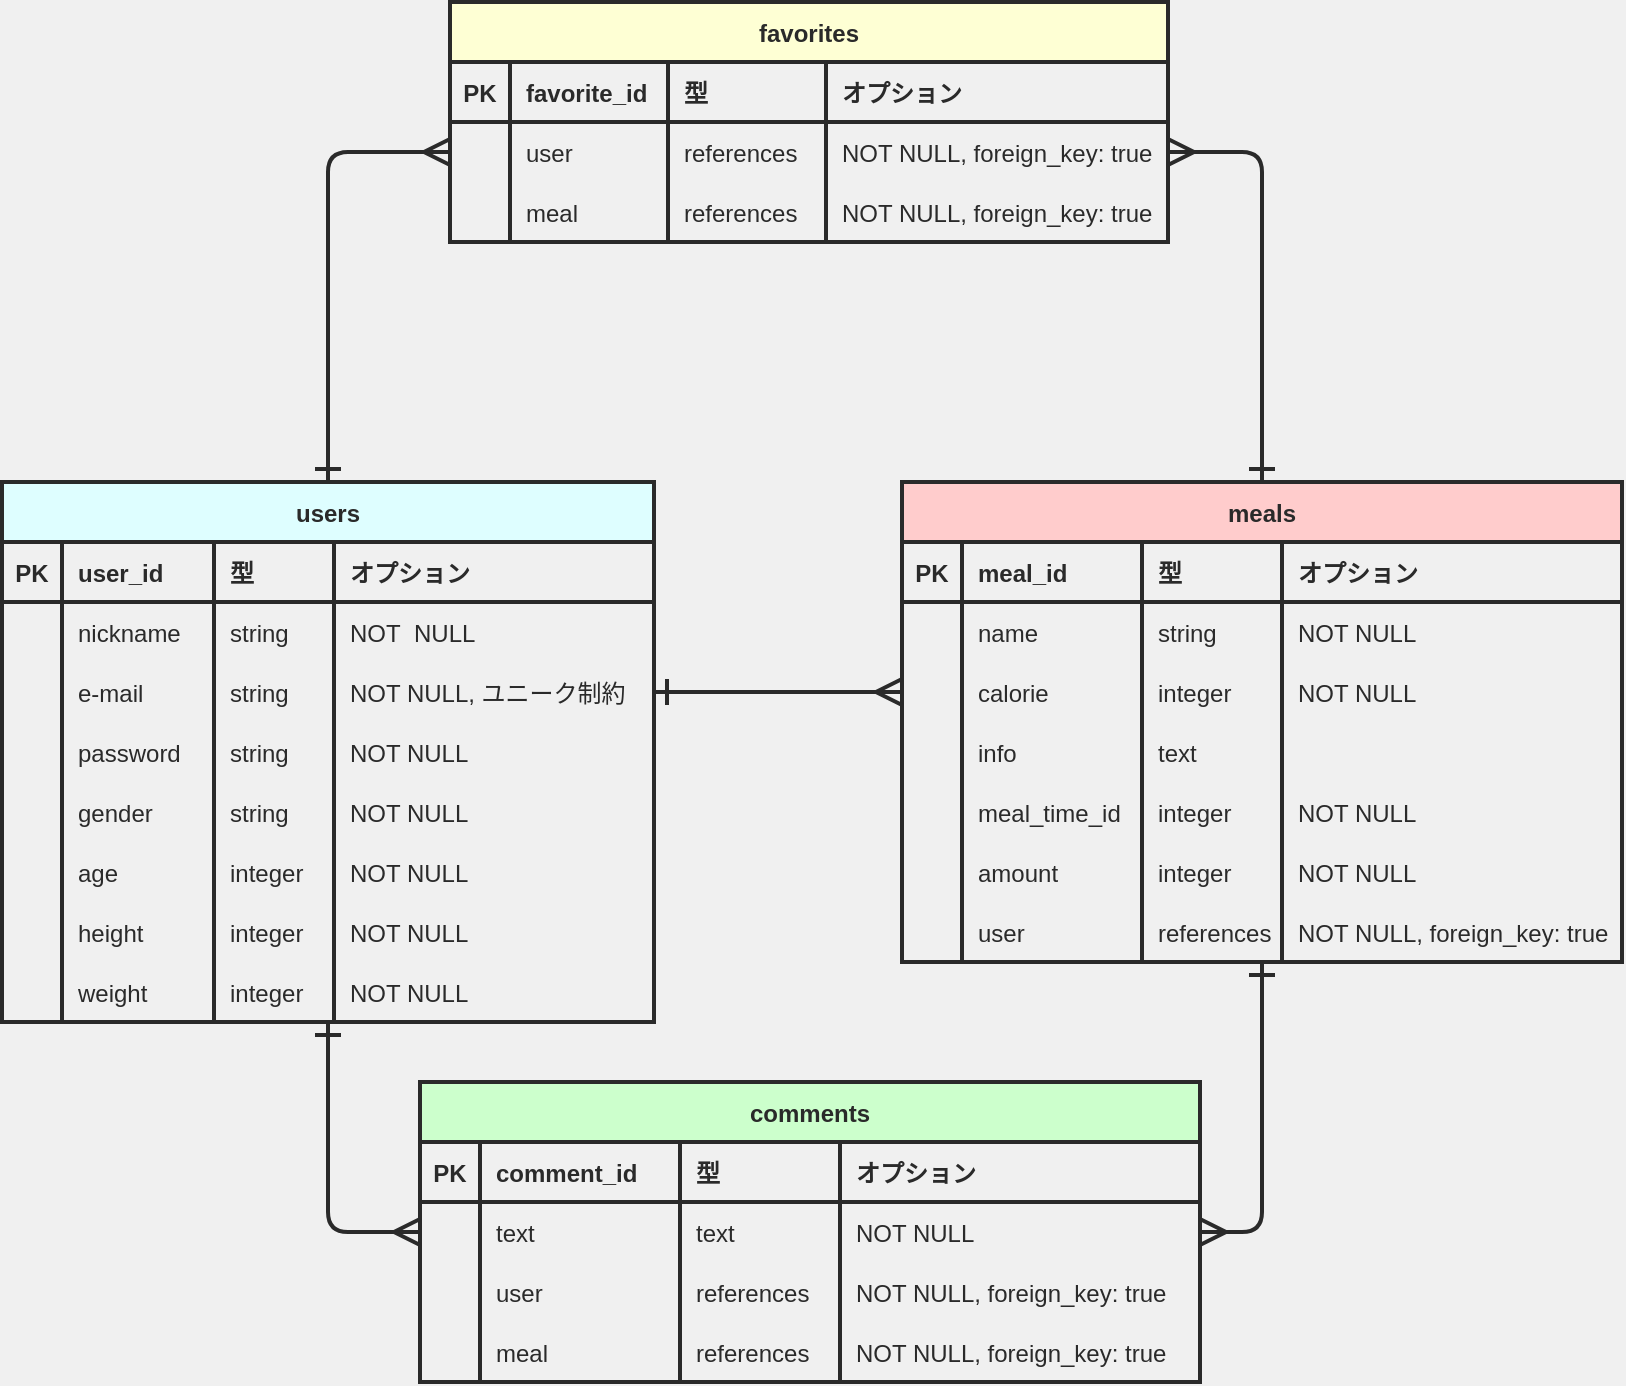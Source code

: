 <mxfile>
    <diagram id="DrynqbHt2Qc845_vZvNC" name="ページ1">
        <mxGraphModel dx="568" dy="580" grid="1" gridSize="10" guides="1" tooltips="1" connect="1" arrows="1" fold="1" page="1" pageScale="1" pageWidth="827" pageHeight="1169" background="#F0F0F0" math="0" shadow="0">
            <root>
                <mxCell id="0"/>
                <mxCell id="1" parent="0"/>
                <mxCell id="2" value="users" style="shape=table;startSize=30;container=1;collapsible=1;childLayout=tableLayout;fixedRows=1;rowLines=0;fontStyle=1;align=center;resizeLast=1;labelBorderColor=none;fontColor=#2A2A2A;strokeColor=#2A2A2A;strokeWidth=2;fillColor=#DEFEFF;" parent="1" vertex="1">
                    <mxGeometry x="10" y="320" width="326" height="270" as="geometry"/>
                </mxCell>
                <mxCell id="3" value="" style="shape=partialRectangle;collapsible=0;dropTarget=0;pointerEvents=0;top=0;left=0;bottom=1;right=0;points=[[0,0.5],[1,0.5]];portConstraint=eastwest;labelBorderColor=none;fontColor=#2A2A2A;fillColor=none;strokeColor=#2A2A2A;strokeWidth=2;" parent="2" vertex="1">
                    <mxGeometry y="30" width="326" height="30" as="geometry"/>
                </mxCell>
                <mxCell id="4" value="PK" style="shape=partialRectangle;connectable=0;top=0;left=0;bottom=0;right=0;fontStyle=1;overflow=hidden;labelBorderColor=none;fontColor=#2A2A2A;fillColor=none;strokeColor=#2A2A2A;strokeWidth=2;" parent="3" vertex="1">
                    <mxGeometry width="30" height="30" as="geometry"/>
                </mxCell>
                <mxCell id="5" value="user_id" style="shape=partialRectangle;connectable=0;top=0;left=0;bottom=0;right=0;align=left;spacingLeft=6;fontStyle=1;overflow=hidden;labelBorderColor=none;fontColor=#2A2A2A;fillColor=none;strokeColor=#2A2A2A;strokeWidth=2;" parent="3" vertex="1">
                    <mxGeometry x="30" width="76" height="30" as="geometry"/>
                </mxCell>
                <mxCell id="31" value="型" style="shape=partialRectangle;connectable=0;top=0;left=0;bottom=0;right=0;align=left;spacingLeft=6;fontStyle=1;overflow=hidden;labelBorderColor=none;fontColor=#2A2A2A;fillColor=none;strokeColor=#2A2A2A;strokeWidth=2;" parent="3" vertex="1">
                    <mxGeometry x="106" width="60" height="30" as="geometry"/>
                </mxCell>
                <mxCell id="24" value="オプション" style="shape=partialRectangle;connectable=0;top=0;left=0;bottom=0;right=0;align=left;spacingLeft=6;fontStyle=1;overflow=hidden;labelBorderColor=none;fontColor=#2A2A2A;fillColor=none;strokeColor=#2A2A2A;strokeWidth=2;" parent="3" vertex="1">
                    <mxGeometry x="166" width="160" height="30" as="geometry"/>
                </mxCell>
                <mxCell id="6" value="" style="shape=partialRectangle;collapsible=0;dropTarget=0;pointerEvents=0;top=0;left=0;bottom=0;right=0;points=[[0,0.5],[1,0.5]];portConstraint=eastwest;labelBorderColor=none;fontColor=#2A2A2A;fillColor=none;strokeColor=#2A2A2A;strokeWidth=2;" parent="2" vertex="1">
                    <mxGeometry y="60" width="326" height="30" as="geometry"/>
                </mxCell>
                <mxCell id="7" value="" style="shape=partialRectangle;connectable=0;top=0;left=0;bottom=0;right=0;editable=1;overflow=hidden;labelBorderColor=none;fontColor=#2A2A2A;fillColor=none;strokeColor=#2A2A2A;strokeWidth=2;" parent="6" vertex="1">
                    <mxGeometry width="30" height="30" as="geometry"/>
                </mxCell>
                <mxCell id="8" value="nickname" style="shape=partialRectangle;connectable=0;top=0;left=0;bottom=0;right=0;align=left;spacingLeft=6;overflow=hidden;labelBorderColor=none;fontColor=#2A2A2A;fillColor=none;strokeColor=#2A2A2A;strokeWidth=2;" parent="6" vertex="1">
                    <mxGeometry x="30" width="76" height="30" as="geometry"/>
                </mxCell>
                <mxCell id="32" value="string" style="shape=partialRectangle;connectable=0;top=0;left=0;bottom=0;right=0;align=left;spacingLeft=6;overflow=hidden;labelBorderColor=none;fontColor=#2A2A2A;fillColor=none;strokeColor=#2A2A2A;strokeWidth=2;" parent="6" vertex="1">
                    <mxGeometry x="106" width="60" height="30" as="geometry"/>
                </mxCell>
                <mxCell id="25" value="NOT  NULL" style="shape=partialRectangle;connectable=0;top=0;left=0;bottom=0;right=0;align=left;spacingLeft=6;overflow=hidden;labelBorderColor=none;fontColor=#2A2A2A;fillColor=none;strokeColor=#2A2A2A;strokeWidth=2;" parent="6" vertex="1">
                    <mxGeometry x="166" width="160" height="30" as="geometry"/>
                </mxCell>
                <mxCell id="15" value="" style="shape=partialRectangle;collapsible=0;dropTarget=0;pointerEvents=0;top=0;left=0;bottom=0;right=0;points=[[0,0.5],[1,0.5]];portConstraint=eastwest;labelBorderColor=none;fontColor=#2A2A2A;fillColor=none;strokeColor=#2A2A2A;strokeWidth=2;" parent="2" vertex="1">
                    <mxGeometry y="90" width="326" height="30" as="geometry"/>
                </mxCell>
                <mxCell id="16" value="" style="shape=partialRectangle;connectable=0;top=0;left=0;bottom=0;right=0;editable=1;overflow=hidden;labelBorderColor=none;fontColor=#2A2A2A;fillColor=none;strokeColor=#2A2A2A;strokeWidth=2;" parent="15" vertex="1">
                    <mxGeometry width="30" height="30" as="geometry"/>
                </mxCell>
                <mxCell id="17" value="e-mail" style="shape=partialRectangle;connectable=0;top=0;left=0;bottom=0;right=0;align=left;spacingLeft=6;overflow=hidden;labelBorderColor=none;fontColor=#2A2A2A;fillColor=none;strokeColor=#2A2A2A;strokeWidth=2;" parent="15" vertex="1">
                    <mxGeometry x="30" width="76" height="30" as="geometry"/>
                </mxCell>
                <mxCell id="33" value="string " style="shape=partialRectangle;connectable=0;top=0;left=0;bottom=0;right=0;align=left;spacingLeft=6;overflow=hidden;labelBorderColor=none;fontColor=#2A2A2A;fillColor=none;strokeColor=#2A2A2A;strokeWidth=2;" parent="15" vertex="1">
                    <mxGeometry x="106" width="60" height="30" as="geometry"/>
                </mxCell>
                <mxCell id="26" value="NOT NULL, ユニーク制約" style="shape=partialRectangle;connectable=0;top=0;left=0;bottom=0;right=0;align=left;spacingLeft=6;overflow=hidden;labelBorderColor=none;fontColor=#2A2A2A;fillColor=none;strokeColor=#2A2A2A;strokeWidth=2;" parent="15" vertex="1">
                    <mxGeometry x="166" width="160" height="30" as="geometry"/>
                </mxCell>
                <mxCell id="9" value="" style="shape=partialRectangle;collapsible=0;dropTarget=0;pointerEvents=0;top=0;left=0;bottom=0;right=0;points=[[0,0.5],[1,0.5]];portConstraint=eastwest;labelBorderColor=none;fontColor=#2A2A2A;fillColor=none;strokeColor=#2A2A2A;strokeWidth=2;" parent="2" vertex="1">
                    <mxGeometry y="120" width="326" height="30" as="geometry"/>
                </mxCell>
                <mxCell id="10" value="" style="shape=partialRectangle;connectable=0;top=0;left=0;bottom=0;right=0;editable=1;overflow=hidden;labelBorderColor=none;fontColor=#2A2A2A;fillColor=none;strokeColor=#2A2A2A;strokeWidth=2;" parent="9" vertex="1">
                    <mxGeometry width="30" height="30" as="geometry"/>
                </mxCell>
                <mxCell id="11" value="password" style="shape=partialRectangle;connectable=0;top=0;left=0;bottom=0;right=0;align=left;spacingLeft=6;overflow=hidden;labelBorderColor=none;fontColor=#2A2A2A;fillColor=none;strokeColor=#2A2A2A;strokeWidth=2;" parent="9" vertex="1">
                    <mxGeometry x="30" width="76" height="30" as="geometry"/>
                </mxCell>
                <mxCell id="34" value="string" style="shape=partialRectangle;connectable=0;top=0;left=0;bottom=0;right=0;align=left;spacingLeft=6;overflow=hidden;labelBorderColor=none;fontColor=#2A2A2A;fillColor=none;strokeColor=#2A2A2A;strokeWidth=2;" parent="9" vertex="1">
                    <mxGeometry x="106" width="60" height="30" as="geometry"/>
                </mxCell>
                <mxCell id="27" value="NOT NULL" style="shape=partialRectangle;connectable=0;top=0;left=0;bottom=0;right=0;align=left;spacingLeft=6;overflow=hidden;labelBorderColor=none;fontColor=#2A2A2A;fillColor=none;strokeColor=#2A2A2A;strokeWidth=2;" parent="9" vertex="1">
                    <mxGeometry x="166" width="160" height="30" as="geometry"/>
                </mxCell>
                <mxCell id="21" value="" style="shape=partialRectangle;collapsible=0;dropTarget=0;pointerEvents=0;top=0;left=0;bottom=0;right=0;points=[[0,0.5],[1,0.5]];portConstraint=eastwest;labelBorderColor=none;fontColor=#2A2A2A;fillColor=none;strokeColor=#2A2A2A;strokeWidth=2;" parent="2" vertex="1">
                    <mxGeometry y="150" width="326" height="30" as="geometry"/>
                </mxCell>
                <mxCell id="22" value="" style="shape=partialRectangle;connectable=0;top=0;left=0;bottom=0;right=0;editable=1;overflow=hidden;labelBorderColor=none;fontColor=#2A2A2A;fillColor=none;strokeColor=#2A2A2A;strokeWidth=2;" parent="21" vertex="1">
                    <mxGeometry width="30" height="30" as="geometry"/>
                </mxCell>
                <mxCell id="23" value="gender" style="shape=partialRectangle;connectable=0;top=0;left=0;bottom=0;right=0;align=left;spacingLeft=6;overflow=hidden;labelBorderColor=none;fontColor=#2A2A2A;fillColor=none;strokeColor=#2A2A2A;strokeWidth=2;" parent="21" vertex="1">
                    <mxGeometry x="30" width="76" height="30" as="geometry"/>
                </mxCell>
                <mxCell id="35" value="string" style="shape=partialRectangle;connectable=0;top=0;left=0;bottom=0;right=0;align=left;spacingLeft=6;overflow=hidden;labelBorderColor=none;fontColor=#2A2A2A;fillColor=none;strokeColor=#2A2A2A;strokeWidth=2;" parent="21" vertex="1">
                    <mxGeometry x="106" width="60" height="30" as="geometry"/>
                </mxCell>
                <mxCell id="28" value="NOT NULL" style="shape=partialRectangle;connectable=0;top=0;left=0;bottom=0;right=0;align=left;spacingLeft=6;overflow=hidden;labelBorderColor=none;fontColor=#2A2A2A;fillColor=none;strokeColor=#2A2A2A;strokeWidth=2;" parent="21" vertex="1">
                    <mxGeometry x="166" width="160" height="30" as="geometry"/>
                </mxCell>
                <mxCell id="112" value="" style="shape=partialRectangle;collapsible=0;dropTarget=0;pointerEvents=0;top=0;left=0;bottom=0;right=0;points=[[0,0.5],[1,0.5]];portConstraint=eastwest;labelBorderColor=none;fontColor=#2A2A2A;fillColor=none;strokeColor=#2A2A2A;strokeWidth=2;" parent="2" vertex="1">
                    <mxGeometry y="180" width="326" height="30" as="geometry"/>
                </mxCell>
                <mxCell id="113" value="" style="shape=partialRectangle;connectable=0;top=0;left=0;bottom=0;right=0;editable=1;overflow=hidden;labelBorderColor=none;fontColor=#2A2A2A;fillColor=none;strokeColor=#2A2A2A;strokeWidth=2;" parent="112" vertex="1">
                    <mxGeometry width="30" height="30" as="geometry"/>
                </mxCell>
                <mxCell id="114" value="age" style="shape=partialRectangle;connectable=0;top=0;left=0;bottom=0;right=0;align=left;spacingLeft=6;overflow=hidden;labelBorderColor=none;fontColor=#2A2A2A;fillColor=none;strokeColor=#2A2A2A;strokeWidth=2;" parent="112" vertex="1">
                    <mxGeometry x="30" width="76" height="30" as="geometry"/>
                </mxCell>
                <mxCell id="115" value="integer" style="shape=partialRectangle;connectable=0;top=0;left=0;bottom=0;right=0;align=left;spacingLeft=6;overflow=hidden;labelBorderColor=none;fontColor=#2A2A2A;fillColor=none;strokeColor=#2A2A2A;strokeWidth=2;" parent="112" vertex="1">
                    <mxGeometry x="106" width="60" height="30" as="geometry"/>
                </mxCell>
                <mxCell id="116" value="NOT NULL" style="shape=partialRectangle;connectable=0;top=0;left=0;bottom=0;right=0;align=left;spacingLeft=6;overflow=hidden;labelBorderColor=none;fontColor=#2A2A2A;fillColor=none;strokeColor=#2A2A2A;strokeWidth=2;" parent="112" vertex="1">
                    <mxGeometry x="166" width="160" height="30" as="geometry"/>
                </mxCell>
                <mxCell id="12" value="" style="shape=partialRectangle;collapsible=0;dropTarget=0;pointerEvents=0;top=0;left=0;bottom=0;right=0;points=[[0,0.5],[1,0.5]];portConstraint=eastwest;labelBorderColor=none;fontColor=#2A2A2A;fillColor=none;strokeColor=#2A2A2A;strokeWidth=2;" parent="2" vertex="1">
                    <mxGeometry y="210" width="326" height="30" as="geometry"/>
                </mxCell>
                <mxCell id="13" value="" style="shape=partialRectangle;connectable=0;top=0;left=0;bottom=0;right=0;editable=1;overflow=hidden;labelBorderColor=none;fontColor=#2A2A2A;fillColor=none;strokeColor=#2A2A2A;strokeWidth=2;" parent="12" vertex="1">
                    <mxGeometry width="30" height="30" as="geometry"/>
                </mxCell>
                <mxCell id="14" value="height" style="shape=partialRectangle;connectable=0;top=0;left=0;bottom=0;right=0;align=left;spacingLeft=6;overflow=hidden;labelBorderColor=none;fontColor=#2A2A2A;fillColor=none;strokeColor=#2A2A2A;strokeWidth=2;" parent="12" vertex="1">
                    <mxGeometry x="30" width="76" height="30" as="geometry"/>
                </mxCell>
                <mxCell id="36" value="integer" style="shape=partialRectangle;connectable=0;top=0;left=0;bottom=0;right=0;align=left;spacingLeft=6;overflow=hidden;labelBorderColor=none;fontColor=#2A2A2A;fillColor=none;strokeColor=#2A2A2A;strokeWidth=2;" parent="12" vertex="1">
                    <mxGeometry x="106" width="60" height="30" as="geometry"/>
                </mxCell>
                <mxCell id="29" value="NOT NULL" style="shape=partialRectangle;connectable=0;top=0;left=0;bottom=0;right=0;align=left;spacingLeft=6;overflow=hidden;labelBorderColor=none;fontColor=#2A2A2A;fillColor=none;strokeColor=#2A2A2A;strokeWidth=2;" parent="12" vertex="1">
                    <mxGeometry x="166" width="160" height="30" as="geometry"/>
                </mxCell>
                <mxCell id="18" value="" style="shape=partialRectangle;collapsible=0;dropTarget=0;pointerEvents=0;top=0;left=0;bottom=0;right=0;points=[[0,0.5],[1,0.5]];portConstraint=eastwest;labelBorderColor=none;fontColor=#2A2A2A;fillColor=none;strokeColor=#2A2A2A;strokeWidth=2;" parent="2" vertex="1">
                    <mxGeometry y="240" width="326" height="30" as="geometry"/>
                </mxCell>
                <mxCell id="19" value="" style="shape=partialRectangle;connectable=0;top=0;left=0;bottom=0;right=0;editable=1;overflow=hidden;labelBorderColor=none;fontColor=#2A2A2A;fillColor=none;strokeColor=#2A2A2A;strokeWidth=2;" parent="18" vertex="1">
                    <mxGeometry width="30" height="30" as="geometry"/>
                </mxCell>
                <mxCell id="20" value="weight" style="shape=partialRectangle;connectable=0;top=0;left=0;bottom=0;right=0;align=left;spacingLeft=6;overflow=hidden;labelBorderColor=none;fontColor=#2A2A2A;fillColor=none;strokeColor=#2A2A2A;strokeWidth=2;" parent="18" vertex="1">
                    <mxGeometry x="30" width="76" height="30" as="geometry"/>
                </mxCell>
                <mxCell id="37" value="integer" style="shape=partialRectangle;connectable=0;top=0;left=0;bottom=0;right=0;align=left;spacingLeft=6;overflow=hidden;labelBorderColor=none;fontColor=#2A2A2A;fillColor=none;strokeColor=#2A2A2A;strokeWidth=2;" parent="18" vertex="1">
                    <mxGeometry x="106" width="60" height="30" as="geometry"/>
                </mxCell>
                <mxCell id="30" value="NOT NULL" style="shape=partialRectangle;connectable=0;top=0;left=0;bottom=0;right=0;align=left;spacingLeft=6;overflow=hidden;labelBorderColor=none;fontColor=#2A2A2A;fillColor=none;strokeColor=#2A2A2A;strokeWidth=2;" parent="18" vertex="1">
                    <mxGeometry x="166" width="160" height="30" as="geometry"/>
                </mxCell>
                <mxCell id="38" value="meals" style="shape=table;startSize=30;container=1;collapsible=1;childLayout=tableLayout;fixedRows=1;rowLines=0;fontStyle=1;align=center;resizeLast=1;fontColor=#2A2A2A;strokeColor=#2A2A2A;strokeWidth=2;fillColor=#FFCCCC;" parent="1" vertex="1">
                    <mxGeometry x="460" y="320" width="360" height="240" as="geometry"/>
                </mxCell>
                <mxCell id="39" value="" style="shape=partialRectangle;collapsible=0;dropTarget=0;pointerEvents=0;top=0;left=0;bottom=1;right=0;points=[[0,0.5],[1,0.5]];portConstraint=eastwest;fontColor=#2A2A2A;fillColor=none;strokeColor=#2A2A2A;strokeWidth=2;" parent="38" vertex="1">
                    <mxGeometry y="30" width="360" height="30" as="geometry"/>
                </mxCell>
                <mxCell id="40" value="PK" style="shape=partialRectangle;connectable=0;top=0;left=0;bottom=0;right=0;fontStyle=1;overflow=hidden;fontColor=#2A2A2A;fillColor=none;strokeColor=#2A2A2A;strokeWidth=2;" parent="39" vertex="1">
                    <mxGeometry width="30" height="30" as="geometry"/>
                </mxCell>
                <mxCell id="41" value="meal_id" style="shape=partialRectangle;connectable=0;top=0;left=0;bottom=0;right=0;align=left;spacingLeft=6;fontStyle=1;overflow=hidden;fontColor=#2A2A2A;fillColor=none;strokeColor=#2A2A2A;strokeWidth=2;" parent="39" vertex="1">
                    <mxGeometry x="30" width="90" height="30" as="geometry"/>
                </mxCell>
                <mxCell id="54" value="型" style="shape=partialRectangle;connectable=0;top=0;left=0;bottom=0;right=0;align=left;spacingLeft=6;fontStyle=1;overflow=hidden;fontColor=#2A2A2A;fillColor=none;strokeColor=#2A2A2A;strokeWidth=2;" parent="39" vertex="1">
                    <mxGeometry x="120" width="70" height="30" as="geometry"/>
                </mxCell>
                <mxCell id="59" value="オプション" style="shape=partialRectangle;connectable=0;top=0;left=0;bottom=0;right=0;align=left;spacingLeft=6;fontStyle=1;overflow=hidden;fontColor=#2A2A2A;fillColor=none;strokeColor=#2A2A2A;strokeWidth=2;" parent="39" vertex="1">
                    <mxGeometry x="190" width="170" height="30" as="geometry"/>
                </mxCell>
                <mxCell id="42" value="" style="shape=partialRectangle;collapsible=0;dropTarget=0;pointerEvents=0;top=0;left=0;bottom=0;right=0;points=[[0,0.5],[1,0.5]];portConstraint=eastwest;fontColor=#2A2A2A;fillColor=none;strokeColor=#2A2A2A;strokeWidth=2;" parent="38" vertex="1">
                    <mxGeometry y="60" width="360" height="30" as="geometry"/>
                </mxCell>
                <mxCell id="43" value="" style="shape=partialRectangle;connectable=0;top=0;left=0;bottom=0;right=0;editable=1;overflow=hidden;fontColor=#2A2A2A;fillColor=none;strokeColor=#2A2A2A;strokeWidth=2;" parent="42" vertex="1">
                    <mxGeometry width="30" height="30" as="geometry"/>
                </mxCell>
                <mxCell id="44" value="name" style="shape=partialRectangle;connectable=0;top=0;left=0;bottom=0;right=0;align=left;spacingLeft=6;overflow=hidden;fontColor=#2A2A2A;fillColor=none;strokeColor=#2A2A2A;strokeWidth=2;" parent="42" vertex="1">
                    <mxGeometry x="30" width="90" height="30" as="geometry"/>
                </mxCell>
                <mxCell id="55" value="string" style="shape=partialRectangle;connectable=0;top=0;left=0;bottom=0;right=0;align=left;spacingLeft=6;overflow=hidden;fontColor=#2A2A2A;fillColor=none;strokeColor=#2A2A2A;strokeWidth=2;" parent="42" vertex="1">
                    <mxGeometry x="120" width="70" height="30" as="geometry"/>
                </mxCell>
                <mxCell id="60" value="NOT NULL" style="shape=partialRectangle;connectable=0;top=0;left=0;bottom=0;right=0;align=left;spacingLeft=6;overflow=hidden;fontColor=#2A2A2A;fillColor=none;strokeColor=#2A2A2A;strokeWidth=2;" parent="42" vertex="1">
                    <mxGeometry x="190" width="170" height="30" as="geometry"/>
                </mxCell>
                <mxCell id="45" value="" style="shape=partialRectangle;collapsible=0;dropTarget=0;pointerEvents=0;top=0;left=0;bottom=0;right=0;points=[[0,0.5],[1,0.5]];portConstraint=eastwest;fontColor=#2A2A2A;fillColor=none;strokeColor=#2A2A2A;strokeWidth=2;" parent="38" vertex="1">
                    <mxGeometry y="90" width="360" height="30" as="geometry"/>
                </mxCell>
                <mxCell id="46" value="" style="shape=partialRectangle;connectable=0;top=0;left=0;bottom=0;right=0;editable=1;overflow=hidden;fontColor=#2A2A2A;fillColor=none;strokeColor=#2A2A2A;strokeWidth=2;" parent="45" vertex="1">
                    <mxGeometry width="30" height="30" as="geometry"/>
                </mxCell>
                <mxCell id="47" value="calorie" style="shape=partialRectangle;connectable=0;top=0;left=0;bottom=0;right=0;align=left;spacingLeft=6;overflow=hidden;fontColor=#2A2A2A;fillColor=none;strokeColor=#2A2A2A;strokeWidth=2;" parent="45" vertex="1">
                    <mxGeometry x="30" width="90" height="30" as="geometry"/>
                </mxCell>
                <mxCell id="56" value="integer" style="shape=partialRectangle;connectable=0;top=0;left=0;bottom=0;right=0;align=left;spacingLeft=6;overflow=hidden;fontColor=#2A2A2A;fillColor=none;strokeColor=#2A2A2A;strokeWidth=2;" parent="45" vertex="1">
                    <mxGeometry x="120" width="70" height="30" as="geometry"/>
                </mxCell>
                <mxCell id="61" value="NOT NULL" style="shape=partialRectangle;connectable=0;top=0;left=0;bottom=0;right=0;align=left;spacingLeft=6;overflow=hidden;fontColor=#2A2A2A;fillColor=none;strokeColor=#2A2A2A;strokeWidth=2;" parent="45" vertex="1">
                    <mxGeometry x="190" width="170" height="30" as="geometry"/>
                </mxCell>
                <mxCell id="48" value="" style="shape=partialRectangle;collapsible=0;dropTarget=0;pointerEvents=0;top=0;left=0;bottom=0;right=0;points=[[0,0.5],[1,0.5]];portConstraint=eastwest;fontColor=#2A2A2A;fillColor=none;strokeColor=#2A2A2A;strokeWidth=2;" parent="38" vertex="1">
                    <mxGeometry y="120" width="360" height="30" as="geometry"/>
                </mxCell>
                <mxCell id="49" value="" style="shape=partialRectangle;connectable=0;top=0;left=0;bottom=0;right=0;editable=1;overflow=hidden;fontColor=#2A2A2A;fillColor=none;strokeColor=#2A2A2A;strokeWidth=2;" parent="48" vertex="1">
                    <mxGeometry width="30" height="30" as="geometry"/>
                </mxCell>
                <mxCell id="50" value="info" style="shape=partialRectangle;connectable=0;top=0;left=0;bottom=0;right=0;align=left;spacingLeft=6;overflow=hidden;fontColor=#2A2A2A;fillColor=none;strokeColor=#2A2A2A;strokeWidth=2;" parent="48" vertex="1">
                    <mxGeometry x="30" width="90" height="30" as="geometry"/>
                </mxCell>
                <mxCell id="57" value="text" style="shape=partialRectangle;connectable=0;top=0;left=0;bottom=0;right=0;align=left;spacingLeft=6;overflow=hidden;fontColor=#2A2A2A;fillColor=none;strokeColor=#2A2A2A;strokeWidth=2;" parent="48" vertex="1">
                    <mxGeometry x="120" width="70" height="30" as="geometry"/>
                </mxCell>
                <mxCell id="62" value="" style="shape=partialRectangle;connectable=0;top=0;left=0;bottom=0;right=0;align=left;spacingLeft=6;overflow=hidden;fontColor=#2A2A2A;fillColor=none;strokeColor=#2A2A2A;strokeWidth=2;" parent="48" vertex="1">
                    <mxGeometry x="190" width="170" height="30" as="geometry"/>
                </mxCell>
                <mxCell id="117" value="" style="shape=partialRectangle;collapsible=0;dropTarget=0;pointerEvents=0;top=0;left=0;bottom=0;right=0;points=[[0,0.5],[1,0.5]];portConstraint=eastwest;fontColor=#2A2A2A;fillColor=none;strokeColor=#2A2A2A;strokeWidth=2;" parent="38" vertex="1">
                    <mxGeometry y="150" width="360" height="30" as="geometry"/>
                </mxCell>
                <mxCell id="118" value="" style="shape=partialRectangle;connectable=0;top=0;left=0;bottom=0;right=0;editable=1;overflow=hidden;fontColor=#2A2A2A;fillColor=none;strokeColor=#2A2A2A;strokeWidth=2;" parent="117" vertex="1">
                    <mxGeometry width="30" height="30" as="geometry"/>
                </mxCell>
                <mxCell id="119" value="meal_time_id" style="shape=partialRectangle;connectable=0;top=0;left=0;bottom=0;right=0;align=left;spacingLeft=6;overflow=hidden;fontColor=#2A2A2A;fillColor=none;strokeColor=#2A2A2A;strokeWidth=2;" parent="117" vertex="1">
                    <mxGeometry x="30" width="90" height="30" as="geometry"/>
                </mxCell>
                <mxCell id="120" value="integer" style="shape=partialRectangle;connectable=0;top=0;left=0;bottom=0;right=0;align=left;spacingLeft=6;overflow=hidden;fontColor=#2A2A2A;fillColor=none;strokeColor=#2A2A2A;strokeWidth=2;" parent="117" vertex="1">
                    <mxGeometry x="120" width="70" height="30" as="geometry"/>
                </mxCell>
                <mxCell id="121" value="NOT NULL" style="shape=partialRectangle;connectable=0;top=0;left=0;bottom=0;right=0;align=left;spacingLeft=6;overflow=hidden;fontColor=#2A2A2A;fillColor=none;strokeColor=#2A2A2A;strokeWidth=2;" parent="117" vertex="1">
                    <mxGeometry x="190" width="170" height="30" as="geometry"/>
                </mxCell>
                <mxCell id="122" value="" style="shape=partialRectangle;collapsible=0;dropTarget=0;pointerEvents=0;top=0;left=0;bottom=0;right=0;points=[[0,0.5],[1,0.5]];portConstraint=eastwest;fontColor=#2A2A2A;fillColor=none;strokeColor=#2A2A2A;strokeWidth=2;" parent="38" vertex="1">
                    <mxGeometry y="180" width="360" height="30" as="geometry"/>
                </mxCell>
                <mxCell id="123" value="" style="shape=partialRectangle;connectable=0;top=0;left=0;bottom=0;right=0;editable=1;overflow=hidden;fontColor=#2A2A2A;fillColor=none;strokeColor=#2A2A2A;strokeWidth=2;" parent="122" vertex="1">
                    <mxGeometry width="30" height="30" as="geometry"/>
                </mxCell>
                <mxCell id="124" value="amount" style="shape=partialRectangle;connectable=0;top=0;left=0;bottom=0;right=0;align=left;spacingLeft=6;overflow=hidden;fontColor=#2A2A2A;fillColor=none;strokeColor=#2A2A2A;strokeWidth=2;" parent="122" vertex="1">
                    <mxGeometry x="30" width="90" height="30" as="geometry"/>
                </mxCell>
                <mxCell id="125" value="integer" style="shape=partialRectangle;connectable=0;top=0;left=0;bottom=0;right=0;align=left;spacingLeft=6;overflow=hidden;fontColor=#2A2A2A;fillColor=none;strokeColor=#2A2A2A;strokeWidth=2;" parent="122" vertex="1">
                    <mxGeometry x="120" width="70" height="30" as="geometry"/>
                </mxCell>
                <mxCell id="126" value="NOT NULL" style="shape=partialRectangle;connectable=0;top=0;left=0;bottom=0;right=0;align=left;spacingLeft=6;overflow=hidden;fontColor=#2A2A2A;fillColor=none;strokeColor=#2A2A2A;strokeWidth=2;" parent="122" vertex="1">
                    <mxGeometry x="190" width="170" height="30" as="geometry"/>
                </mxCell>
                <mxCell id="51" value="" style="shape=partialRectangle;collapsible=0;dropTarget=0;pointerEvents=0;top=0;left=0;bottom=0;right=0;points=[[0,0.5],[1,0.5]];portConstraint=eastwest;fontColor=#2A2A2A;fillColor=none;strokeColor=#2A2A2A;strokeWidth=2;" parent="38" vertex="1">
                    <mxGeometry y="210" width="360" height="30" as="geometry"/>
                </mxCell>
                <mxCell id="52" value="" style="shape=partialRectangle;connectable=0;top=0;left=0;bottom=0;right=0;editable=1;overflow=hidden;fontColor=#2A2A2A;fillColor=none;strokeColor=#2A2A2A;strokeWidth=2;" parent="51" vertex="1">
                    <mxGeometry width="30" height="30" as="geometry"/>
                </mxCell>
                <mxCell id="53" value="user" style="shape=partialRectangle;connectable=0;top=0;left=0;bottom=0;right=0;align=left;spacingLeft=6;overflow=hidden;fontColor=#2A2A2A;fillColor=none;strokeColor=#2A2A2A;strokeWidth=2;" parent="51" vertex="1">
                    <mxGeometry x="30" width="90" height="30" as="geometry"/>
                </mxCell>
                <mxCell id="58" value="references" style="shape=partialRectangle;connectable=0;top=0;left=0;bottom=0;right=0;align=left;spacingLeft=6;overflow=hidden;fontColor=#2A2A2A;fillColor=none;strokeColor=#2A2A2A;strokeWidth=2;" parent="51" vertex="1">
                    <mxGeometry x="120" width="70" height="30" as="geometry"/>
                </mxCell>
                <mxCell id="63" value="NOT NULL, foreign_key: true" style="shape=partialRectangle;connectable=0;top=0;left=0;bottom=0;right=0;align=left;spacingLeft=6;overflow=hidden;fontColor=#2A2A2A;fillColor=none;strokeColor=#2A2A2A;strokeWidth=2;" parent="51" vertex="1">
                    <mxGeometry x="190" width="170" height="30" as="geometry"/>
                </mxCell>
                <mxCell id="64" value="comments" style="shape=table;startSize=30;container=1;collapsible=1;childLayout=tableLayout;fixedRows=1;rowLines=0;fontStyle=1;align=center;resizeLast=1;fontColor=#2A2A2A;strokeColor=#2A2A2A;strokeWidth=2;fillColor=#CCFFCC;" parent="1" vertex="1">
                    <mxGeometry x="219" y="620" width="390" height="150" as="geometry"/>
                </mxCell>
                <mxCell id="65" value="" style="shape=partialRectangle;collapsible=0;dropTarget=0;pointerEvents=0;top=0;left=0;bottom=1;right=0;points=[[0,0.5],[1,0.5]];portConstraint=eastwest;fontColor=#2A2A2A;fillColor=none;strokeColor=#2A2A2A;strokeWidth=2;" parent="64" vertex="1">
                    <mxGeometry y="30" width="390" height="30" as="geometry"/>
                </mxCell>
                <mxCell id="66" value="PK" style="shape=partialRectangle;connectable=0;top=0;left=0;bottom=0;right=0;fontStyle=1;overflow=hidden;fontColor=#2A2A2A;fillColor=none;strokeColor=#2A2A2A;strokeWidth=2;" parent="65" vertex="1">
                    <mxGeometry width="30" height="30" as="geometry"/>
                </mxCell>
                <mxCell id="67" value="comment_id" style="shape=partialRectangle;connectable=0;top=0;left=0;bottom=0;right=0;align=left;spacingLeft=6;fontStyle=1;overflow=hidden;fontColor=#2A2A2A;fillColor=none;strokeColor=#2A2A2A;strokeWidth=2;" parent="65" vertex="1">
                    <mxGeometry x="30" width="100" height="30" as="geometry"/>
                </mxCell>
                <mxCell id="81" value="型" style="shape=partialRectangle;connectable=0;top=0;left=0;bottom=0;right=0;align=left;spacingLeft=6;fontStyle=1;overflow=hidden;fontColor=#2A2A2A;fillColor=none;strokeColor=#2A2A2A;strokeWidth=2;" parent="65" vertex="1">
                    <mxGeometry x="130" width="80" height="30" as="geometry"/>
                </mxCell>
                <mxCell id="77" value="オプション" style="shape=partialRectangle;connectable=0;top=0;left=0;bottom=0;right=0;align=left;spacingLeft=6;fontStyle=1;overflow=hidden;fontColor=#2A2A2A;fillColor=none;strokeColor=#2A2A2A;strokeWidth=2;" parent="65" vertex="1">
                    <mxGeometry x="210" width="180" height="30" as="geometry"/>
                </mxCell>
                <mxCell id="68" value="" style="shape=partialRectangle;collapsible=0;dropTarget=0;pointerEvents=0;top=0;left=0;bottom=0;right=0;points=[[0,0.5],[1,0.5]];portConstraint=eastwest;fontColor=#2A2A2A;fillColor=none;strokeColor=#2A2A2A;strokeWidth=2;" parent="64" vertex="1">
                    <mxGeometry y="60" width="390" height="30" as="geometry"/>
                </mxCell>
                <mxCell id="69" value="" style="shape=partialRectangle;connectable=0;top=0;left=0;bottom=0;right=0;editable=1;overflow=hidden;fontColor=#2A2A2A;fillColor=none;strokeColor=#2A2A2A;strokeWidth=2;" parent="68" vertex="1">
                    <mxGeometry width="30" height="30" as="geometry"/>
                </mxCell>
                <mxCell id="70" value="text" style="shape=partialRectangle;connectable=0;top=0;left=0;bottom=0;right=0;align=left;spacingLeft=6;overflow=hidden;fontColor=#2A2A2A;fillColor=none;strokeColor=#2A2A2A;strokeWidth=2;" parent="68" vertex="1">
                    <mxGeometry x="30" width="100" height="30" as="geometry"/>
                </mxCell>
                <mxCell id="82" value="text" style="shape=partialRectangle;connectable=0;top=0;left=0;bottom=0;right=0;align=left;spacingLeft=6;overflow=hidden;fontColor=#2A2A2A;fillColor=none;strokeColor=#2A2A2A;strokeWidth=2;" parent="68" vertex="1">
                    <mxGeometry x="130" width="80" height="30" as="geometry"/>
                </mxCell>
                <mxCell id="78" value="NOT NULL" style="shape=partialRectangle;connectable=0;top=0;left=0;bottom=0;right=0;align=left;spacingLeft=6;overflow=hidden;fontColor=#2A2A2A;fillColor=none;strokeColor=#2A2A2A;strokeWidth=2;" parent="68" vertex="1">
                    <mxGeometry x="210" width="180" height="30" as="geometry"/>
                </mxCell>
                <mxCell id="71" value="" style="shape=partialRectangle;collapsible=0;dropTarget=0;pointerEvents=0;top=0;left=0;bottom=0;right=0;points=[[0,0.5],[1,0.5]];portConstraint=eastwest;fontColor=#2A2A2A;fillColor=none;strokeColor=#2A2A2A;strokeWidth=2;" parent="64" vertex="1">
                    <mxGeometry y="90" width="390" height="30" as="geometry"/>
                </mxCell>
                <mxCell id="72" value="" style="shape=partialRectangle;connectable=0;top=0;left=0;bottom=0;right=0;editable=1;overflow=hidden;fontColor=#2A2A2A;fillColor=none;strokeColor=#2A2A2A;strokeWidth=2;" parent="71" vertex="1">
                    <mxGeometry width="30" height="30" as="geometry"/>
                </mxCell>
                <mxCell id="73" value="user" style="shape=partialRectangle;connectable=0;top=0;left=0;bottom=0;right=0;align=left;spacingLeft=6;overflow=hidden;fontColor=#2A2A2A;fillColor=none;strokeColor=#2A2A2A;strokeWidth=2;" parent="71" vertex="1">
                    <mxGeometry x="30" width="100" height="30" as="geometry"/>
                </mxCell>
                <mxCell id="83" value="references" style="shape=partialRectangle;connectable=0;top=0;left=0;bottom=0;right=0;align=left;spacingLeft=6;overflow=hidden;fontColor=#2A2A2A;fillColor=none;strokeColor=#2A2A2A;strokeWidth=2;" parent="71" vertex="1">
                    <mxGeometry x="130" width="80" height="30" as="geometry"/>
                </mxCell>
                <mxCell id="79" value="NOT NULL, foreign_key: true" style="shape=partialRectangle;connectable=0;top=0;left=0;bottom=0;right=0;align=left;spacingLeft=6;overflow=hidden;fontColor=#2A2A2A;fillColor=none;strokeColor=#2A2A2A;strokeWidth=2;" parent="71" vertex="1">
                    <mxGeometry x="210" width="180" height="30" as="geometry"/>
                </mxCell>
                <mxCell id="74" value="" style="shape=partialRectangle;collapsible=0;dropTarget=0;pointerEvents=0;top=0;left=0;bottom=0;right=0;points=[[0,0.5],[1,0.5]];portConstraint=eastwest;fontColor=#2A2A2A;fillColor=none;strokeColor=#2A2A2A;strokeWidth=2;" parent="64" vertex="1">
                    <mxGeometry y="120" width="390" height="30" as="geometry"/>
                </mxCell>
                <mxCell id="75" value="" style="shape=partialRectangle;connectable=0;top=0;left=0;bottom=0;right=0;editable=1;overflow=hidden;fontColor=#2A2A2A;fillColor=none;strokeColor=#2A2A2A;strokeWidth=2;" parent="74" vertex="1">
                    <mxGeometry width="30" height="30" as="geometry"/>
                </mxCell>
                <mxCell id="76" value="meal" style="shape=partialRectangle;connectable=0;top=0;left=0;bottom=0;right=0;align=left;spacingLeft=6;overflow=hidden;fontColor=#2A2A2A;fillColor=none;strokeColor=#2A2A2A;strokeWidth=2;" parent="74" vertex="1">
                    <mxGeometry x="30" width="100" height="30" as="geometry"/>
                </mxCell>
                <mxCell id="84" value="references" style="shape=partialRectangle;connectable=0;top=0;left=0;bottom=0;right=0;align=left;spacingLeft=6;overflow=hidden;fontColor=#2A2A2A;fillColor=none;strokeColor=#2A2A2A;strokeWidth=2;" parent="74" vertex="1">
                    <mxGeometry x="130" width="80" height="30" as="geometry"/>
                </mxCell>
                <mxCell id="80" value="NOT NULL, foreign_key: true" style="shape=partialRectangle;connectable=0;top=0;left=0;bottom=0;right=0;align=left;spacingLeft=6;overflow=hidden;fontColor=#2A2A2A;fillColor=none;strokeColor=#2A2A2A;strokeWidth=2;" parent="74" vertex="1">
                    <mxGeometry x="210" width="180" height="30" as="geometry"/>
                </mxCell>
                <mxCell id="85" value="favorites" style="shape=table;startSize=30;container=1;collapsible=1;childLayout=tableLayout;fixedRows=1;rowLines=0;fontStyle=1;align=center;resizeLast=1;strokeWidth=2;perimeterSpacing=0;fontColor=#2A2A2A;strokeColor=#2A2A2A;fillColor=#FEFFD4;" parent="1" vertex="1">
                    <mxGeometry x="234" y="80" width="359" height="120" as="geometry"/>
                </mxCell>
                <mxCell id="86" value="" style="shape=partialRectangle;collapsible=0;dropTarget=0;pointerEvents=0;top=0;left=0;bottom=1;right=0;points=[[0,0.5],[1,0.5]];portConstraint=eastwest;strokeWidth=2;perimeterSpacing=0;fillColor=none;fontColor=#2A2A2A;strokeColor=#2A2A2A;" parent="85" vertex="1">
                    <mxGeometry y="30" width="359" height="30" as="geometry"/>
                </mxCell>
                <mxCell id="87" value="PK" style="shape=partialRectangle;connectable=0;top=0;left=0;bottom=0;right=0;fontStyle=1;overflow=hidden;strokeWidth=2;perimeterSpacing=0;fillColor=none;fontColor=#2A2A2A;strokeColor=#2A2A2A;" parent="86" vertex="1">
                    <mxGeometry width="30" height="30" as="geometry"/>
                </mxCell>
                <mxCell id="88" value="favorite_id" style="shape=partialRectangle;connectable=0;top=0;left=0;bottom=0;right=0;align=left;spacingLeft=6;fontStyle=1;overflow=hidden;strokeWidth=2;perimeterSpacing=0;fillColor=none;fontColor=#2A2A2A;strokeColor=#2A2A2A;" parent="86" vertex="1">
                    <mxGeometry x="30" width="79" height="30" as="geometry"/>
                </mxCell>
                <mxCell id="101" value="型" style="shape=partialRectangle;connectable=0;top=0;left=0;bottom=0;right=0;align=left;spacingLeft=6;fontStyle=1;overflow=hidden;strokeWidth=2;perimeterSpacing=0;fillColor=none;fontColor=#2A2A2A;strokeColor=#2A2A2A;" parent="86" vertex="1">
                    <mxGeometry x="109" width="79" height="30" as="geometry"/>
                </mxCell>
                <mxCell id="98" value="オプション" style="shape=partialRectangle;connectable=0;top=0;left=0;bottom=0;right=0;align=left;spacingLeft=6;fontStyle=1;overflow=hidden;strokeWidth=2;perimeterSpacing=0;fillColor=none;fontColor=#2A2A2A;strokeColor=#2A2A2A;" parent="86" vertex="1">
                    <mxGeometry x="188" width="171" height="30" as="geometry"/>
                </mxCell>
                <mxCell id="89" value="" style="shape=partialRectangle;collapsible=0;dropTarget=0;pointerEvents=0;top=0;left=0;bottom=0;right=0;points=[[0,0.5],[1,0.5]];portConstraint=eastwest;strokeWidth=2;perimeterSpacing=0;fillColor=none;fontColor=#2A2A2A;strokeColor=#2A2A2A;" parent="85" vertex="1">
                    <mxGeometry y="60" width="359" height="30" as="geometry"/>
                </mxCell>
                <mxCell id="90" value="" style="shape=partialRectangle;connectable=0;top=0;left=0;bottom=0;right=0;editable=1;overflow=hidden;strokeWidth=2;perimeterSpacing=0;fillColor=none;fontColor=#2A2A2A;strokeColor=#2A2A2A;" parent="89" vertex="1">
                    <mxGeometry width="30" height="30" as="geometry"/>
                </mxCell>
                <mxCell id="91" value="user" style="shape=partialRectangle;connectable=0;top=0;left=0;bottom=0;right=0;align=left;spacingLeft=6;overflow=hidden;strokeWidth=2;perimeterSpacing=0;fillColor=none;fontColor=#2A2A2A;strokeColor=#2A2A2A;" parent="89" vertex="1">
                    <mxGeometry x="30" width="79" height="30" as="geometry"/>
                </mxCell>
                <mxCell id="102" value="references" style="shape=partialRectangle;connectable=0;top=0;left=0;bottom=0;right=0;align=left;spacingLeft=6;overflow=hidden;strokeWidth=2;perimeterSpacing=0;fillColor=none;fontColor=#2A2A2A;strokeColor=#2A2A2A;" parent="89" vertex="1">
                    <mxGeometry x="109" width="79" height="30" as="geometry"/>
                </mxCell>
                <mxCell id="99" value="NOT NULL, foreign_key: true" style="shape=partialRectangle;connectable=0;top=0;left=0;bottom=0;right=0;align=left;spacingLeft=6;overflow=hidden;strokeWidth=2;perimeterSpacing=0;fillColor=none;fontColor=#2A2A2A;strokeColor=#2A2A2A;" parent="89" vertex="1">
                    <mxGeometry x="188" width="171" height="30" as="geometry"/>
                </mxCell>
                <mxCell id="92" value="" style="shape=partialRectangle;collapsible=0;dropTarget=0;pointerEvents=0;top=0;left=0;bottom=0;right=0;points=[[0,0.5],[1,0.5]];portConstraint=eastwest;strokeWidth=2;perimeterSpacing=0;fillColor=none;fontColor=#2A2A2A;strokeColor=#2A2A2A;" parent="85" vertex="1">
                    <mxGeometry y="90" width="359" height="30" as="geometry"/>
                </mxCell>
                <mxCell id="93" value="" style="shape=partialRectangle;connectable=0;top=0;left=0;bottom=0;right=0;editable=1;overflow=hidden;strokeWidth=2;perimeterSpacing=0;fillColor=none;fontColor=#2A2A2A;strokeColor=#2A2A2A;" parent="92" vertex="1">
                    <mxGeometry width="30" height="30" as="geometry"/>
                </mxCell>
                <mxCell id="94" value="meal" style="shape=partialRectangle;connectable=0;top=0;left=0;bottom=0;right=0;align=left;spacingLeft=6;overflow=hidden;strokeWidth=2;perimeterSpacing=0;fillColor=none;fontColor=#2A2A2A;strokeColor=#2A2A2A;" parent="92" vertex="1">
                    <mxGeometry x="30" width="79" height="30" as="geometry"/>
                </mxCell>
                <mxCell id="103" value="references" style="shape=partialRectangle;connectable=0;top=0;left=0;bottom=0;right=0;align=left;spacingLeft=6;overflow=hidden;strokeWidth=2;perimeterSpacing=0;fillColor=none;fontColor=#2A2A2A;strokeColor=#2A2A2A;" parent="92" vertex="1">
                    <mxGeometry x="109" width="79" height="30" as="geometry"/>
                </mxCell>
                <mxCell id="100" value="NOT NULL, foreign_key: true" style="shape=partialRectangle;connectable=0;top=0;left=0;bottom=0;right=0;align=left;spacingLeft=6;overflow=hidden;strokeWidth=2;perimeterSpacing=0;fillColor=none;fontColor=#2A2A2A;strokeColor=#2A2A2A;" parent="92" vertex="1">
                    <mxGeometry x="188" width="171" height="30" as="geometry"/>
                </mxCell>
                <mxCell id="104" value="" style="edgeStyle=entityRelationEdgeStyle;fontSize=12;html=1;endArrow=ERmany;exitX=1;exitY=0.5;exitDx=0;exitDy=0;entryX=0;entryY=0.5;entryDx=0;entryDy=0;strokeWidth=2;endSize=10;startSize=10;startArrow=ERone;startFill=0;fontColor=#2A2A2A;strokeColor=#2A2A2A;" parent="1" source="15" target="45" edge="1">
                    <mxGeometry width="100" height="100" relative="1" as="geometry">
                        <mxPoint x="280" y="450" as="sourcePoint"/>
                        <mxPoint x="380" y="350" as="targetPoint"/>
                    </mxGeometry>
                </mxCell>
                <mxCell id="107" value="" style="edgeStyle=orthogonalEdgeStyle;fontSize=12;html=1;endArrow=ERmany;startSize=10;endSize=10;strokeWidth=2;entryX=0;entryY=0.5;entryDx=0;entryDy=0;exitX=0.5;exitY=0;exitDx=0;exitDy=0;startFill=0;startArrow=ERone;fontColor=#2A2A2A;strokeColor=#2A2A2A;" parent="1" source="2" target="89" edge="1">
                    <mxGeometry width="100" height="100" relative="1" as="geometry">
                        <mxPoint x="70" y="260" as="sourcePoint"/>
                        <mxPoint x="170" y="160" as="targetPoint"/>
                    </mxGeometry>
                </mxCell>
                <mxCell id="108" value="" style="edgeStyle=orthogonalEdgeStyle;fontSize=12;html=1;endArrow=ERmany;startSize=10;endSize=10;strokeWidth=2;entryX=1;entryY=0.5;entryDx=0;entryDy=0;exitX=0.5;exitY=0;exitDx=0;exitDy=0;startFill=0;startArrow=ERone;fontColor=#2A2A2A;strokeColor=#2A2A2A;" parent="1" source="38" target="89" edge="1">
                    <mxGeometry width="100" height="100" relative="1" as="geometry">
                        <mxPoint x="630" y="270" as="sourcePoint"/>
                        <mxPoint x="730" y="170" as="targetPoint"/>
                    </mxGeometry>
                </mxCell>
                <mxCell id="110" value="" style="edgeStyle=orthogonalEdgeStyle;fontSize=12;html=1;endArrow=ERone;startArrow=ERmany;startSize=10;endSize=10;strokeWidth=2;entryX=0.5;entryY=1;entryDx=0;entryDy=0;exitX=0;exitY=0.5;exitDx=0;exitDy=0;startFill=0;endFill=0;fontColor=#2A2A2A;strokeColor=#2A2A2A;" parent="1" source="68" target="2" edge="1">
                    <mxGeometry width="100" height="100" relative="1" as="geometry">
                        <mxPoint x="80" y="790" as="sourcePoint"/>
                        <mxPoint x="160" y="670" as="targetPoint"/>
                    </mxGeometry>
                </mxCell>
                <mxCell id="111" value="" style="edgeStyle=orthogonalEdgeStyle;fontSize=12;html=1;endArrow=ERmany;startSize=10;endSize=10;strokeWidth=2;exitX=0.5;exitY=1;exitDx=0;exitDy=0;entryX=1;entryY=0.5;entryDx=0;entryDy=0;startFill=0;startArrow=ERone;fontColor=#2A2A2A;strokeColor=#2A2A2A;" parent="1" source="38" target="68" edge="1">
                    <mxGeometry width="100" height="100" relative="1" as="geometry">
                        <mxPoint x="740" y="510" as="sourcePoint"/>
                        <mxPoint x="640" y="695" as="targetPoint"/>
                    </mxGeometry>
                </mxCell>
            </root>
        </mxGraphModel>
    </diagram>
</mxfile>